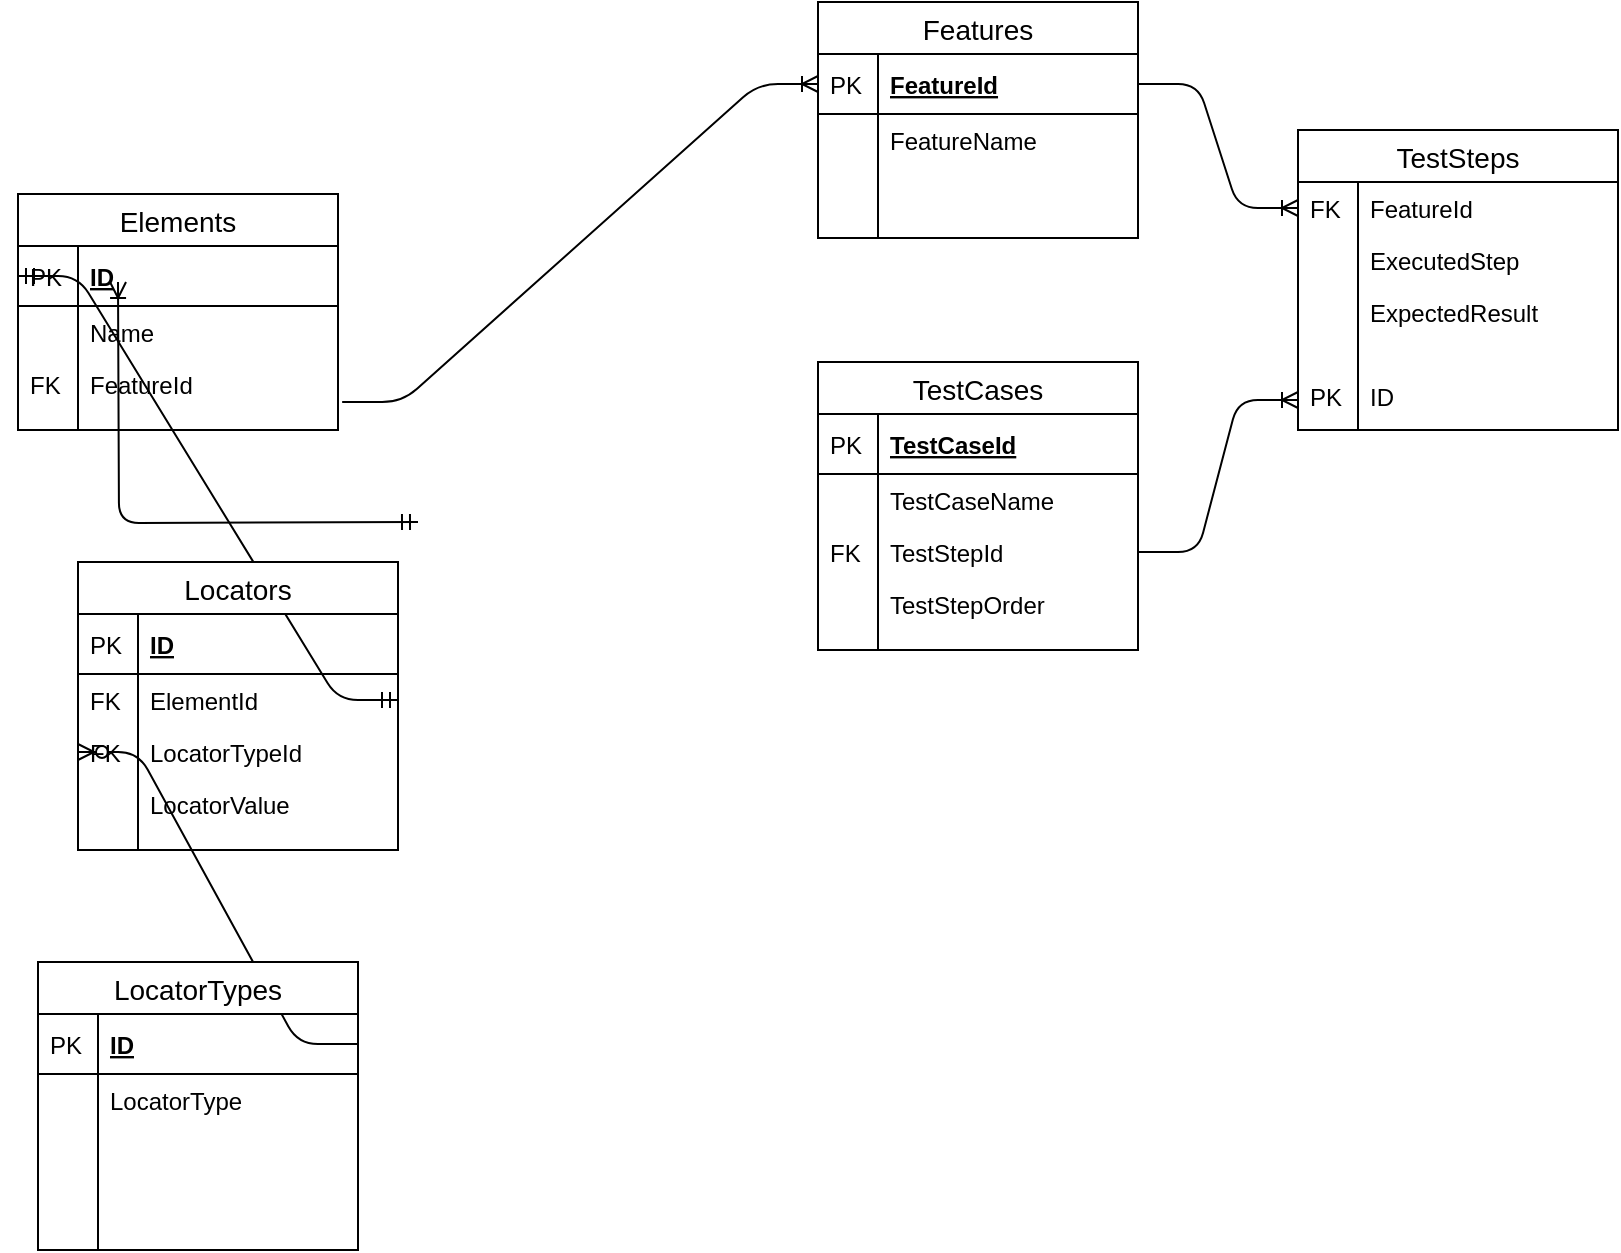 <mxfile version="13.1.2" type="github"><diagram name="Page-1" id="2ca16b54-16f6-2749-3443-fa8db7711227"><mxGraphModel dx="1422" dy="762" grid="1" gridSize="10" guides="1" tooltips="1" connect="1" arrows="1" fold="1" page="1" pageScale="1" pageWidth="1100" pageHeight="850" background="#ffffff" math="0" shadow="0"><root><mxCell id="0"/><mxCell id="1" parent="0"/><mxCell id="2ed32ef02a7f4228-18" style="edgeStyle=orthogonalEdgeStyle;html=1;entryX=0.5;entryY=0;dashed=1;labelBackgroundColor=none;startArrow=ERmandOne;endArrow=ERoneToMany;fontFamily=Verdana;fontSize=12;align=left;" parent="1" target="2ed32ef02a7f4228-8" edge="1"><mxGeometry relative="1" as="geometry"><mxPoint x="550" y="230" as="sourcePoint"/></mxGeometry></mxCell><mxCell id="2ed32ef02a7f4228-15" style="edgeStyle=orthogonalEdgeStyle;html=1;entryX=0.5;entryY=0;labelBackgroundColor=none;startArrow=ERmandOne;endArrow=ERoneToMany;fontFamily=Verdana;fontSize=12;align=left;" parent="1" target="2ed32ef02a7f4228-4" edge="1"><mxGeometry relative="1" as="geometry"><mxPoint x="200" y="340" as="sourcePoint"/></mxGeometry></mxCell><mxCell id="2ed32ef02a7f4228-13" value="" style="edgeStyle=orthogonalEdgeStyle;html=1;endArrow=ERoneToMany;startArrow=ERmandOne;labelBackgroundColor=none;fontFamily=Verdana;fontSize=12;align=left;exitX=0.5;exitY=1;entryX=0.5;entryY=0;" parent="1" source="2ed32ef02a7f4228-1" edge="1"><mxGeometry width="100" height="100" relative="1" as="geometry"><mxPoint x="350" y="370" as="sourcePoint"/><mxPoint x="200" y="250" as="targetPoint"/></mxGeometry></mxCell><mxCell id="s0W2Fh-UwN-fqPl_Ex6g-36" value="" style="edgeStyle=entityRelationEdgeStyle;fontSize=12;html=1;endArrow=ERoneToMany;entryX=0;entryY=0.5;entryDx=0;entryDy=0;exitX=1;exitY=0.5;exitDx=0;exitDy=0;" edge="1" parent="1" source="s0W2Fh-UwN-fqPl_Ex6g-15" target="s0W2Fh-UwN-fqPl_Ex6g-28"><mxGeometry width="100" height="100" relative="1" as="geometry"><mxPoint x="810" y="144" as="sourcePoint"/><mxPoint x="900" y="114" as="targetPoint"/></mxGeometry></mxCell><mxCell id="s0W2Fh-UwN-fqPl_Ex6g-55" value="" style="edgeStyle=entityRelationEdgeStyle;fontSize=12;html=1;endArrow=ERoneToMany;entryX=0;entryY=0.5;entryDx=0;entryDy=0;" edge="1" parent="1" source="s0W2Fh-UwN-fqPl_Ex6g-42" target="s0W2Fh-UwN-fqPl_Ex6g-50"><mxGeometry width="100" height="100" relative="1" as="geometry"><mxPoint x="790" y="384" as="sourcePoint"/><mxPoint x="920" y="274" as="targetPoint"/></mxGeometry></mxCell><mxCell id="s0W2Fh-UwN-fqPl_Ex6g-14" value="Features" style="swimlane;fontStyle=0;childLayout=stackLayout;horizontal=1;startSize=26;horizontalStack=0;resizeParent=1;resizeParentMax=0;resizeLast=0;collapsible=1;marginBottom=0;align=center;fontSize=14;" vertex="1" parent="1"><mxGeometry x="550" y="110" width="160" height="118" as="geometry"/></mxCell><mxCell id="s0W2Fh-UwN-fqPl_Ex6g-15" value="FeatureId" style="shape=partialRectangle;top=0;left=0;right=0;bottom=1;align=left;verticalAlign=middle;fillColor=none;spacingLeft=34;spacingRight=4;overflow=hidden;rotatable=0;points=[[0,0.5],[1,0.5]];portConstraint=eastwest;dropTarget=0;fontStyle=5;fontSize=12;" vertex="1" parent="s0W2Fh-UwN-fqPl_Ex6g-14"><mxGeometry y="26" width="160" height="30" as="geometry"/></mxCell><mxCell id="s0W2Fh-UwN-fqPl_Ex6g-16" value="PK" style="shape=partialRectangle;top=0;left=0;bottom=0;fillColor=none;align=left;verticalAlign=middle;spacingLeft=4;spacingRight=4;overflow=hidden;rotatable=0;points=[];portConstraint=eastwest;part=1;fontSize=12;" vertex="1" connectable="0" parent="s0W2Fh-UwN-fqPl_Ex6g-15"><mxGeometry width="30" height="30" as="geometry"/></mxCell><mxCell id="s0W2Fh-UwN-fqPl_Ex6g-17" value="FeatureName" style="shape=partialRectangle;top=0;left=0;right=0;bottom=0;align=left;verticalAlign=top;fillColor=none;spacingLeft=34;spacingRight=4;overflow=hidden;rotatable=0;points=[[0,0.5],[1,0.5]];portConstraint=eastwest;dropTarget=0;fontSize=12;" vertex="1" parent="s0W2Fh-UwN-fqPl_Ex6g-14"><mxGeometry y="56" width="160" height="26" as="geometry"/></mxCell><mxCell id="s0W2Fh-UwN-fqPl_Ex6g-18" value="" style="shape=partialRectangle;top=0;left=0;bottom=0;fillColor=none;align=left;verticalAlign=top;spacingLeft=4;spacingRight=4;overflow=hidden;rotatable=0;points=[];portConstraint=eastwest;part=1;fontSize=12;" vertex="1" connectable="0" parent="s0W2Fh-UwN-fqPl_Ex6g-17"><mxGeometry width="30" height="26" as="geometry"/></mxCell><mxCell id="s0W2Fh-UwN-fqPl_Ex6g-19" value="" style="shape=partialRectangle;top=0;left=0;right=0;bottom=0;align=left;verticalAlign=top;fillColor=none;spacingLeft=34;spacingRight=4;overflow=hidden;rotatable=0;points=[[0,0.5],[1,0.5]];portConstraint=eastwest;dropTarget=0;fontSize=12;" vertex="1" parent="s0W2Fh-UwN-fqPl_Ex6g-14"><mxGeometry y="82" width="160" height="26" as="geometry"/></mxCell><mxCell id="s0W2Fh-UwN-fqPl_Ex6g-20" value="" style="shape=partialRectangle;top=0;left=0;bottom=0;fillColor=none;align=left;verticalAlign=top;spacingLeft=4;spacingRight=4;overflow=hidden;rotatable=0;points=[];portConstraint=eastwest;part=1;fontSize=12;" vertex="1" connectable="0" parent="s0W2Fh-UwN-fqPl_Ex6g-19"><mxGeometry width="30" height="26" as="geometry"/></mxCell><mxCell id="s0W2Fh-UwN-fqPl_Ex6g-23" value="" style="shape=partialRectangle;top=0;left=0;right=0;bottom=0;align=left;verticalAlign=top;fillColor=none;spacingLeft=34;spacingRight=4;overflow=hidden;rotatable=0;points=[[0,0.5],[1,0.5]];portConstraint=eastwest;dropTarget=0;fontSize=12;" vertex="1" parent="s0W2Fh-UwN-fqPl_Ex6g-14"><mxGeometry y="108" width="160" height="10" as="geometry"/></mxCell><mxCell id="s0W2Fh-UwN-fqPl_Ex6g-24" value="" style="shape=partialRectangle;top=0;left=0;bottom=0;fillColor=none;align=left;verticalAlign=top;spacingLeft=4;spacingRight=4;overflow=hidden;rotatable=0;points=[];portConstraint=eastwest;part=1;fontSize=12;" vertex="1" connectable="0" parent="s0W2Fh-UwN-fqPl_Ex6g-23"><mxGeometry width="30" height="10" as="geometry"/></mxCell><mxCell id="s0W2Fh-UwN-fqPl_Ex6g-25" value="TestSteps" style="swimlane;fontStyle=0;childLayout=stackLayout;horizontal=1;startSize=26;horizontalStack=0;resizeParent=1;resizeParentMax=0;resizeLast=0;collapsible=1;marginBottom=0;align=center;fontSize=14;" vertex="1" parent="1"><mxGeometry x="790" y="174" width="160" height="150" as="geometry"><mxRectangle x="360" y="27" width="90" height="26" as="alternateBounds"/></mxGeometry></mxCell><mxCell id="s0W2Fh-UwN-fqPl_Ex6g-28" value="FeatureId&#10;" style="shape=partialRectangle;top=0;left=0;right=0;bottom=0;align=left;verticalAlign=top;fillColor=none;spacingLeft=34;spacingRight=4;overflow=hidden;rotatable=0;points=[[0,0.5],[1,0.5]];portConstraint=eastwest;dropTarget=0;fontSize=12;" vertex="1" parent="s0W2Fh-UwN-fqPl_Ex6g-25"><mxGeometry y="26" width="160" height="26" as="geometry"/></mxCell><mxCell id="s0W2Fh-UwN-fqPl_Ex6g-29" value="FK" style="shape=partialRectangle;top=0;left=0;bottom=0;fillColor=none;align=left;verticalAlign=top;spacingLeft=4;spacingRight=4;overflow=hidden;rotatable=0;points=[];portConstraint=eastwest;part=1;fontSize=12;" vertex="1" connectable="0" parent="s0W2Fh-UwN-fqPl_Ex6g-28"><mxGeometry width="30" height="26" as="geometry"/></mxCell><mxCell id="s0W2Fh-UwN-fqPl_Ex6g-30" value="ExecutedStep" style="shape=partialRectangle;top=0;left=0;right=0;bottom=0;align=left;verticalAlign=top;fillColor=none;spacingLeft=34;spacingRight=4;overflow=hidden;rotatable=0;points=[[0,0.5],[1,0.5]];portConstraint=eastwest;dropTarget=0;fontSize=12;" vertex="1" parent="s0W2Fh-UwN-fqPl_Ex6g-25"><mxGeometry y="52" width="160" height="26" as="geometry"/></mxCell><mxCell id="s0W2Fh-UwN-fqPl_Ex6g-31" value="" style="shape=partialRectangle;top=0;left=0;bottom=0;fillColor=none;align=left;verticalAlign=top;spacingLeft=4;spacingRight=4;overflow=hidden;rotatable=0;points=[];portConstraint=eastwest;part=1;fontSize=12;" vertex="1" connectable="0" parent="s0W2Fh-UwN-fqPl_Ex6g-30"><mxGeometry width="30" height="26" as="geometry"/></mxCell><mxCell id="s0W2Fh-UwN-fqPl_Ex6g-32" value="ExpectedResult&#10;" style="shape=partialRectangle;top=0;left=0;right=0;bottom=0;align=left;verticalAlign=top;fillColor=none;spacingLeft=34;spacingRight=4;overflow=hidden;rotatable=0;points=[[0,0.5],[1,0.5]];portConstraint=eastwest;dropTarget=0;fontSize=12;" vertex="1" parent="s0W2Fh-UwN-fqPl_Ex6g-25"><mxGeometry y="78" width="160" height="32" as="geometry"/></mxCell><mxCell id="s0W2Fh-UwN-fqPl_Ex6g-33" value="" style="shape=partialRectangle;top=0;left=0;bottom=0;fillColor=none;align=left;verticalAlign=top;spacingLeft=4;spacingRight=4;overflow=hidden;rotatable=0;points=[];portConstraint=eastwest;part=1;fontSize=12;" vertex="1" connectable="0" parent="s0W2Fh-UwN-fqPl_Ex6g-32"><mxGeometry width="30" height="32" as="geometry"/></mxCell><mxCell id="s0W2Fh-UwN-fqPl_Ex6g-34" value="" style="shape=partialRectangle;top=0;left=0;right=0;bottom=0;align=left;verticalAlign=top;fillColor=none;spacingLeft=34;spacingRight=4;overflow=hidden;rotatable=0;points=[[0,0.5],[1,0.5]];portConstraint=eastwest;dropTarget=0;fontSize=12;" vertex="1" parent="s0W2Fh-UwN-fqPl_Ex6g-25"><mxGeometry y="110" width="160" height="10" as="geometry"/></mxCell><mxCell id="s0W2Fh-UwN-fqPl_Ex6g-35" value="" style="shape=partialRectangle;top=0;left=0;bottom=0;fillColor=none;align=left;verticalAlign=top;spacingLeft=4;spacingRight=4;overflow=hidden;rotatable=0;points=[];portConstraint=eastwest;part=1;fontSize=12;" vertex="1" connectable="0" parent="s0W2Fh-UwN-fqPl_Ex6g-34"><mxGeometry width="30" height="10" as="geometry"/></mxCell><mxCell id="s0W2Fh-UwN-fqPl_Ex6g-50" value="ID&#10;" style="shape=partialRectangle;top=0;left=0;right=0;bottom=0;align=left;verticalAlign=top;fillColor=none;spacingLeft=34;spacingRight=4;overflow=hidden;rotatable=0;points=[[0,0.5],[1,0.5]];portConstraint=eastwest;dropTarget=0;fontSize=12;" vertex="1" parent="s0W2Fh-UwN-fqPl_Ex6g-25"><mxGeometry y="120" width="160" height="30" as="geometry"/></mxCell><mxCell id="s0W2Fh-UwN-fqPl_Ex6g-51" value="PK" style="shape=partialRectangle;top=0;left=0;bottom=0;fillColor=none;align=left;verticalAlign=top;spacingLeft=4;spacingRight=4;overflow=hidden;rotatable=0;points=[];portConstraint=eastwest;part=1;fontSize=12;" vertex="1" connectable="0" parent="s0W2Fh-UwN-fqPl_Ex6g-50"><mxGeometry width="30" height="30" as="geometry"/></mxCell><mxCell id="s0W2Fh-UwN-fqPl_Ex6g-37" value="TestCases" style="swimlane;fontStyle=0;childLayout=stackLayout;horizontal=1;startSize=26;horizontalStack=0;resizeParent=1;resizeParentMax=0;resizeLast=0;collapsible=1;marginBottom=0;align=center;fontSize=14;" vertex="1" parent="1"><mxGeometry x="550" y="290" width="160" height="144" as="geometry"/></mxCell><mxCell id="s0W2Fh-UwN-fqPl_Ex6g-38" value="TestCaseId" style="shape=partialRectangle;top=0;left=0;right=0;bottom=1;align=left;verticalAlign=middle;fillColor=none;spacingLeft=34;spacingRight=4;overflow=hidden;rotatable=0;points=[[0,0.5],[1,0.5]];portConstraint=eastwest;dropTarget=0;fontStyle=5;fontSize=12;" vertex="1" parent="s0W2Fh-UwN-fqPl_Ex6g-37"><mxGeometry y="26" width="160" height="30" as="geometry"/></mxCell><mxCell id="s0W2Fh-UwN-fqPl_Ex6g-39" value="PK" style="shape=partialRectangle;top=0;left=0;bottom=0;fillColor=none;align=left;verticalAlign=middle;spacingLeft=4;spacingRight=4;overflow=hidden;rotatable=0;points=[];portConstraint=eastwest;part=1;fontSize=12;" vertex="1" connectable="0" parent="s0W2Fh-UwN-fqPl_Ex6g-38"><mxGeometry width="30" height="30" as="geometry"/></mxCell><mxCell id="s0W2Fh-UwN-fqPl_Ex6g-40" value="TestCaseName&#10;" style="shape=partialRectangle;top=0;left=0;right=0;bottom=0;align=left;verticalAlign=top;fillColor=none;spacingLeft=34;spacingRight=4;overflow=hidden;rotatable=0;points=[[0,0.5],[1,0.5]];portConstraint=eastwest;dropTarget=0;fontSize=12;" vertex="1" parent="s0W2Fh-UwN-fqPl_Ex6g-37"><mxGeometry y="56" width="160" height="26" as="geometry"/></mxCell><mxCell id="s0W2Fh-UwN-fqPl_Ex6g-41" value="" style="shape=partialRectangle;top=0;left=0;bottom=0;fillColor=none;align=left;verticalAlign=top;spacingLeft=4;spacingRight=4;overflow=hidden;rotatable=0;points=[];portConstraint=eastwest;part=1;fontSize=12;" vertex="1" connectable="0" parent="s0W2Fh-UwN-fqPl_Ex6g-40"><mxGeometry width="30" height="26" as="geometry"/></mxCell><mxCell id="s0W2Fh-UwN-fqPl_Ex6g-42" value="TestStepId" style="shape=partialRectangle;top=0;left=0;right=0;bottom=0;align=left;verticalAlign=top;fillColor=none;spacingLeft=34;spacingRight=4;overflow=hidden;rotatable=0;points=[[0,0.5],[1,0.5]];portConstraint=eastwest;dropTarget=0;fontSize=12;" vertex="1" parent="s0W2Fh-UwN-fqPl_Ex6g-37"><mxGeometry y="82" width="160" height="26" as="geometry"/></mxCell><mxCell id="s0W2Fh-UwN-fqPl_Ex6g-43" value="FK" style="shape=partialRectangle;top=0;left=0;bottom=0;fillColor=none;align=left;verticalAlign=top;spacingLeft=4;spacingRight=4;overflow=hidden;rotatable=0;points=[];portConstraint=eastwest;part=1;fontSize=12;" vertex="1" connectable="0" parent="s0W2Fh-UwN-fqPl_Ex6g-42"><mxGeometry width="30" height="26" as="geometry"/></mxCell><mxCell id="s0W2Fh-UwN-fqPl_Ex6g-44" value="TestStepOrder" style="shape=partialRectangle;top=0;left=0;right=0;bottom=0;align=left;verticalAlign=top;fillColor=none;spacingLeft=34;spacingRight=4;overflow=hidden;rotatable=0;points=[[0,0.5],[1,0.5]];portConstraint=eastwest;dropTarget=0;fontSize=12;" vertex="1" parent="s0W2Fh-UwN-fqPl_Ex6g-37"><mxGeometry y="108" width="160" height="26" as="geometry"/></mxCell><mxCell id="s0W2Fh-UwN-fqPl_Ex6g-45" value="" style="shape=partialRectangle;top=0;left=0;bottom=0;fillColor=none;align=left;verticalAlign=top;spacingLeft=4;spacingRight=4;overflow=hidden;rotatable=0;points=[];portConstraint=eastwest;part=1;fontSize=12;" vertex="1" connectable="0" parent="s0W2Fh-UwN-fqPl_Ex6g-44"><mxGeometry width="30" height="26" as="geometry"/></mxCell><mxCell id="s0W2Fh-UwN-fqPl_Ex6g-46" value="" style="shape=partialRectangle;top=0;left=0;right=0;bottom=0;align=left;verticalAlign=top;fillColor=none;spacingLeft=34;spacingRight=4;overflow=hidden;rotatable=0;points=[[0,0.5],[1,0.5]];portConstraint=eastwest;dropTarget=0;fontSize=12;" vertex="1" parent="s0W2Fh-UwN-fqPl_Ex6g-37"><mxGeometry y="134" width="160" height="10" as="geometry"/></mxCell><mxCell id="s0W2Fh-UwN-fqPl_Ex6g-47" value="" style="shape=partialRectangle;top=0;left=0;bottom=0;fillColor=none;align=left;verticalAlign=top;spacingLeft=4;spacingRight=4;overflow=hidden;rotatable=0;points=[];portConstraint=eastwest;part=1;fontSize=12;" vertex="1" connectable="0" parent="s0W2Fh-UwN-fqPl_Ex6g-46"><mxGeometry width="30" height="10" as="geometry"/></mxCell><mxCell id="s0W2Fh-UwN-fqPl_Ex6g-91" value="" style="edgeStyle=entityRelationEdgeStyle;fontSize=12;html=1;endArrow=ERzeroToMany;endFill=1;entryX=0;entryY=0.5;entryDx=0;entryDy=0;exitX=1;exitY=0.5;exitDx=0;exitDy=0;" edge="1" parent="1" source="s0W2Fh-UwN-fqPl_Ex6g-79" target="s0W2Fh-UwN-fqPl_Ex6g-72"><mxGeometry width="100" height="100" relative="1" as="geometry"><mxPoint x="90" y="620" as="sourcePoint"/><mxPoint x="340" y="520" as="targetPoint"/></mxGeometry></mxCell><mxCell id="s0W2Fh-UwN-fqPl_Ex6g-56" value="Elements" style="swimlane;fontStyle=0;childLayout=stackLayout;horizontal=1;startSize=26;horizontalStack=0;resizeParent=1;resizeParentMax=0;resizeLast=0;collapsible=1;marginBottom=0;align=center;fontSize=14;" vertex="1" parent="1"><mxGeometry x="150" y="206" width="160" height="118" as="geometry"/></mxCell><mxCell id="s0W2Fh-UwN-fqPl_Ex6g-57" value="ID" style="shape=partialRectangle;top=0;left=0;right=0;bottom=1;align=left;verticalAlign=middle;fillColor=none;spacingLeft=34;spacingRight=4;overflow=hidden;rotatable=0;points=[[0,0.5],[1,0.5]];portConstraint=eastwest;dropTarget=0;fontStyle=5;fontSize=12;" vertex="1" parent="s0W2Fh-UwN-fqPl_Ex6g-56"><mxGeometry y="26" width="160" height="30" as="geometry"/></mxCell><mxCell id="s0W2Fh-UwN-fqPl_Ex6g-58" value="PK" style="shape=partialRectangle;top=0;left=0;bottom=0;fillColor=none;align=left;verticalAlign=middle;spacingLeft=4;spacingRight=4;overflow=hidden;rotatable=0;points=[];portConstraint=eastwest;part=1;fontSize=12;" vertex="1" connectable="0" parent="s0W2Fh-UwN-fqPl_Ex6g-57"><mxGeometry width="30" height="30" as="geometry"/></mxCell><mxCell id="s0W2Fh-UwN-fqPl_Ex6g-59" value="Name" style="shape=partialRectangle;top=0;left=0;right=0;bottom=0;align=left;verticalAlign=top;fillColor=none;spacingLeft=34;spacingRight=4;overflow=hidden;rotatable=0;points=[[0,0.5],[1,0.5]];portConstraint=eastwest;dropTarget=0;fontSize=12;" vertex="1" parent="s0W2Fh-UwN-fqPl_Ex6g-56"><mxGeometry y="56" width="160" height="26" as="geometry"/></mxCell><mxCell id="s0W2Fh-UwN-fqPl_Ex6g-60" value="" style="shape=partialRectangle;top=0;left=0;bottom=0;fillColor=none;align=left;verticalAlign=top;spacingLeft=4;spacingRight=4;overflow=hidden;rotatable=0;points=[];portConstraint=eastwest;part=1;fontSize=12;" vertex="1" connectable="0" parent="s0W2Fh-UwN-fqPl_Ex6g-59"><mxGeometry width="30" height="26" as="geometry"/></mxCell><mxCell id="s0W2Fh-UwN-fqPl_Ex6g-63" value="FeatureId" style="shape=partialRectangle;top=0;left=0;right=0;bottom=0;align=left;verticalAlign=top;fillColor=none;spacingLeft=34;spacingRight=4;overflow=hidden;rotatable=0;points=[[0,0.5],[1,0.5]];portConstraint=eastwest;dropTarget=0;fontSize=12;" vertex="1" parent="s0W2Fh-UwN-fqPl_Ex6g-56"><mxGeometry y="82" width="160" height="26" as="geometry"/></mxCell><mxCell id="s0W2Fh-UwN-fqPl_Ex6g-64" value="FK" style="shape=partialRectangle;top=0;left=0;bottom=0;fillColor=none;align=left;verticalAlign=top;spacingLeft=4;spacingRight=4;overflow=hidden;rotatable=0;points=[];portConstraint=eastwest;part=1;fontSize=12;" vertex="1" connectable="0" parent="s0W2Fh-UwN-fqPl_Ex6g-63"><mxGeometry width="30" height="26" as="geometry"/></mxCell><mxCell id="s0W2Fh-UwN-fqPl_Ex6g-65" value="" style="shape=partialRectangle;top=0;left=0;right=0;bottom=0;align=left;verticalAlign=top;fillColor=none;spacingLeft=34;spacingRight=4;overflow=hidden;rotatable=0;points=[[0,0.5],[1,0.5]];portConstraint=eastwest;dropTarget=0;fontSize=12;" vertex="1" parent="s0W2Fh-UwN-fqPl_Ex6g-56"><mxGeometry y="108" width="160" height="10" as="geometry"/></mxCell><mxCell id="s0W2Fh-UwN-fqPl_Ex6g-66" value="" style="shape=partialRectangle;top=0;left=0;bottom=0;fillColor=none;align=left;verticalAlign=top;spacingLeft=4;spacingRight=4;overflow=hidden;rotatable=0;points=[];portConstraint=eastwest;part=1;fontSize=12;" vertex="1" connectable="0" parent="s0W2Fh-UwN-fqPl_Ex6g-65"><mxGeometry width="30" height="10" as="geometry"/></mxCell><mxCell id="s0W2Fh-UwN-fqPl_Ex6g-93" value="" style="edgeStyle=entityRelationEdgeStyle;fontSize=12;html=1;endArrow=ERoneToMany;exitX=1.013;exitY=-0.4;exitDx=0;exitDy=0;exitPerimeter=0;entryX=0;entryY=0.5;entryDx=0;entryDy=0;" edge="1" parent="1" source="s0W2Fh-UwN-fqPl_Ex6g-65" target="s0W2Fh-UwN-fqPl_Ex6g-15"><mxGeometry width="100" height="100" relative="1" as="geometry"><mxPoint x="50" y="450" as="sourcePoint"/><mxPoint x="150" y="350" as="targetPoint"/></mxGeometry></mxCell><mxCell id="s0W2Fh-UwN-fqPl_Ex6g-95" value="" style="edgeStyle=entityRelationEdgeStyle;fontSize=12;html=1;endArrow=ERmandOne;startArrow=ERmandOne;entryX=0;entryY=0.5;entryDx=0;entryDy=0;exitX=1;exitY=0.5;exitDx=0;exitDy=0;" edge="1" parent="1" source="s0W2Fh-UwN-fqPl_Ex6g-70" target="s0W2Fh-UwN-fqPl_Ex6g-57"><mxGeometry width="100" height="100" relative="1" as="geometry"><mxPoint x="40" y="434" as="sourcePoint"/><mxPoint x="140" y="334" as="targetPoint"/></mxGeometry></mxCell><mxCell id="s0W2Fh-UwN-fqPl_Ex6g-78" value="LocatorTypes" style="swimlane;fontStyle=0;childLayout=stackLayout;horizontal=1;startSize=26;horizontalStack=0;resizeParent=1;resizeParentMax=0;resizeLast=0;collapsible=1;marginBottom=0;align=center;fontSize=14;" vertex="1" parent="1"><mxGeometry x="160" y="590" width="160" height="144" as="geometry"/></mxCell><mxCell id="s0W2Fh-UwN-fqPl_Ex6g-79" value="ID" style="shape=partialRectangle;top=0;left=0;right=0;bottom=1;align=left;verticalAlign=middle;fillColor=none;spacingLeft=34;spacingRight=4;overflow=hidden;rotatable=0;points=[[0,0.5],[1,0.5]];portConstraint=eastwest;dropTarget=0;fontStyle=5;fontSize=12;" vertex="1" parent="s0W2Fh-UwN-fqPl_Ex6g-78"><mxGeometry y="26" width="160" height="30" as="geometry"/></mxCell><mxCell id="s0W2Fh-UwN-fqPl_Ex6g-80" value="PK" style="shape=partialRectangle;top=0;left=0;bottom=0;fillColor=none;align=left;verticalAlign=middle;spacingLeft=4;spacingRight=4;overflow=hidden;rotatable=0;points=[];portConstraint=eastwest;part=1;fontSize=12;" vertex="1" connectable="0" parent="s0W2Fh-UwN-fqPl_Ex6g-79"><mxGeometry width="30" height="30" as="geometry"/></mxCell><mxCell id="s0W2Fh-UwN-fqPl_Ex6g-81" value="LocatorType" style="shape=partialRectangle;top=0;left=0;right=0;bottom=0;align=left;verticalAlign=top;fillColor=none;spacingLeft=34;spacingRight=4;overflow=hidden;rotatable=0;points=[[0,0.5],[1,0.5]];portConstraint=eastwest;dropTarget=0;fontSize=12;" vertex="1" parent="s0W2Fh-UwN-fqPl_Ex6g-78"><mxGeometry y="56" width="160" height="26" as="geometry"/></mxCell><mxCell id="s0W2Fh-UwN-fqPl_Ex6g-82" value="" style="shape=partialRectangle;top=0;left=0;bottom=0;fillColor=none;align=left;verticalAlign=top;spacingLeft=4;spacingRight=4;overflow=hidden;rotatable=0;points=[];portConstraint=eastwest;part=1;fontSize=12;" vertex="1" connectable="0" parent="s0W2Fh-UwN-fqPl_Ex6g-81"><mxGeometry width="30" height="26" as="geometry"/></mxCell><mxCell id="s0W2Fh-UwN-fqPl_Ex6g-83" value="" style="shape=partialRectangle;top=0;left=0;right=0;bottom=0;align=left;verticalAlign=top;fillColor=none;spacingLeft=34;spacingRight=4;overflow=hidden;rotatable=0;points=[[0,0.5],[1,0.5]];portConstraint=eastwest;dropTarget=0;fontSize=12;" vertex="1" parent="s0W2Fh-UwN-fqPl_Ex6g-78"><mxGeometry y="82" width="160" height="26" as="geometry"/></mxCell><mxCell id="s0W2Fh-UwN-fqPl_Ex6g-84" value="" style="shape=partialRectangle;top=0;left=0;bottom=0;fillColor=none;align=left;verticalAlign=top;spacingLeft=4;spacingRight=4;overflow=hidden;rotatable=0;points=[];portConstraint=eastwest;part=1;fontSize=12;" vertex="1" connectable="0" parent="s0W2Fh-UwN-fqPl_Ex6g-83"><mxGeometry width="30" height="26" as="geometry"/></mxCell><mxCell id="s0W2Fh-UwN-fqPl_Ex6g-85" value="" style="shape=partialRectangle;top=0;left=0;right=0;bottom=0;align=left;verticalAlign=top;fillColor=none;spacingLeft=34;spacingRight=4;overflow=hidden;rotatable=0;points=[[0,0.5],[1,0.5]];portConstraint=eastwest;dropTarget=0;fontSize=12;" vertex="1" parent="s0W2Fh-UwN-fqPl_Ex6g-78"><mxGeometry y="108" width="160" height="26" as="geometry"/></mxCell><mxCell id="s0W2Fh-UwN-fqPl_Ex6g-86" value="" style="shape=partialRectangle;top=0;left=0;bottom=0;fillColor=none;align=left;verticalAlign=top;spacingLeft=4;spacingRight=4;overflow=hidden;rotatable=0;points=[];portConstraint=eastwest;part=1;fontSize=12;" vertex="1" connectable="0" parent="s0W2Fh-UwN-fqPl_Ex6g-85"><mxGeometry width="30" height="26" as="geometry"/></mxCell><mxCell id="s0W2Fh-UwN-fqPl_Ex6g-87" value="" style="shape=partialRectangle;top=0;left=0;right=0;bottom=0;align=left;verticalAlign=top;fillColor=none;spacingLeft=34;spacingRight=4;overflow=hidden;rotatable=0;points=[[0,0.5],[1,0.5]];portConstraint=eastwest;dropTarget=0;fontSize=12;" vertex="1" parent="s0W2Fh-UwN-fqPl_Ex6g-78"><mxGeometry y="134" width="160" height="10" as="geometry"/></mxCell><mxCell id="s0W2Fh-UwN-fqPl_Ex6g-88" value="" style="shape=partialRectangle;top=0;left=0;bottom=0;fillColor=none;align=left;verticalAlign=top;spacingLeft=4;spacingRight=4;overflow=hidden;rotatable=0;points=[];portConstraint=eastwest;part=1;fontSize=12;" vertex="1" connectable="0" parent="s0W2Fh-UwN-fqPl_Ex6g-87"><mxGeometry width="30" height="10" as="geometry"/></mxCell><mxCell id="s0W2Fh-UwN-fqPl_Ex6g-67" value="Locators" style="swimlane;fontStyle=0;childLayout=stackLayout;horizontal=1;startSize=26;horizontalStack=0;resizeParent=1;resizeParentMax=0;resizeLast=0;collapsible=1;marginBottom=0;align=center;fontSize=14;" vertex="1" parent="1"><mxGeometry x="180" y="390" width="160" height="144" as="geometry"/></mxCell><mxCell id="s0W2Fh-UwN-fqPl_Ex6g-68" value="ID" style="shape=partialRectangle;top=0;left=0;right=0;bottom=1;align=left;verticalAlign=middle;fillColor=none;spacingLeft=34;spacingRight=4;overflow=hidden;rotatable=0;points=[[0,0.5],[1,0.5]];portConstraint=eastwest;dropTarget=0;fontStyle=5;fontSize=12;" vertex="1" parent="s0W2Fh-UwN-fqPl_Ex6g-67"><mxGeometry y="26" width="160" height="30" as="geometry"/></mxCell><mxCell id="s0W2Fh-UwN-fqPl_Ex6g-69" value="PK" style="shape=partialRectangle;top=0;left=0;bottom=0;fillColor=none;align=left;verticalAlign=middle;spacingLeft=4;spacingRight=4;overflow=hidden;rotatable=0;points=[];portConstraint=eastwest;part=1;fontSize=12;" vertex="1" connectable="0" parent="s0W2Fh-UwN-fqPl_Ex6g-68"><mxGeometry width="30" height="30" as="geometry"/></mxCell><mxCell id="s0W2Fh-UwN-fqPl_Ex6g-70" value="ElementId" style="shape=partialRectangle;top=0;left=0;right=0;bottom=0;align=left;verticalAlign=top;fillColor=none;spacingLeft=34;spacingRight=4;overflow=hidden;rotatable=0;points=[[0,0.5],[1,0.5]];portConstraint=eastwest;dropTarget=0;fontSize=12;" vertex="1" parent="s0W2Fh-UwN-fqPl_Ex6g-67"><mxGeometry y="56" width="160" height="26" as="geometry"/></mxCell><mxCell id="s0W2Fh-UwN-fqPl_Ex6g-71" value="FK" style="shape=partialRectangle;top=0;left=0;bottom=0;fillColor=none;align=left;verticalAlign=top;spacingLeft=4;spacingRight=4;overflow=hidden;rotatable=0;points=[];portConstraint=eastwest;part=1;fontSize=12;" vertex="1" connectable="0" parent="s0W2Fh-UwN-fqPl_Ex6g-70"><mxGeometry width="30" height="26" as="geometry"/></mxCell><mxCell id="s0W2Fh-UwN-fqPl_Ex6g-72" value="LocatorTypeId" style="shape=partialRectangle;top=0;left=0;right=0;bottom=0;align=left;verticalAlign=top;fillColor=none;spacingLeft=34;spacingRight=4;overflow=hidden;rotatable=0;points=[[0,0.5],[1,0.5]];portConstraint=eastwest;dropTarget=0;fontSize=12;" vertex="1" parent="s0W2Fh-UwN-fqPl_Ex6g-67"><mxGeometry y="82" width="160" height="26" as="geometry"/></mxCell><mxCell id="s0W2Fh-UwN-fqPl_Ex6g-73" value="FK" style="shape=partialRectangle;top=0;left=0;bottom=0;fillColor=none;align=left;verticalAlign=top;spacingLeft=4;spacingRight=4;overflow=hidden;rotatable=0;points=[];portConstraint=eastwest;part=1;fontSize=12;" vertex="1" connectable="0" parent="s0W2Fh-UwN-fqPl_Ex6g-72"><mxGeometry width="30" height="26" as="geometry"/></mxCell><mxCell id="s0W2Fh-UwN-fqPl_Ex6g-74" value="LocatorValue" style="shape=partialRectangle;top=0;left=0;right=0;bottom=0;align=left;verticalAlign=top;fillColor=none;spacingLeft=34;spacingRight=4;overflow=hidden;rotatable=0;points=[[0,0.5],[1,0.5]];portConstraint=eastwest;dropTarget=0;fontSize=12;" vertex="1" parent="s0W2Fh-UwN-fqPl_Ex6g-67"><mxGeometry y="108" width="160" height="26" as="geometry"/></mxCell><mxCell id="s0W2Fh-UwN-fqPl_Ex6g-75" value="" style="shape=partialRectangle;top=0;left=0;bottom=0;fillColor=none;align=left;verticalAlign=top;spacingLeft=4;spacingRight=4;overflow=hidden;rotatable=0;points=[];portConstraint=eastwest;part=1;fontSize=12;" vertex="1" connectable="0" parent="s0W2Fh-UwN-fqPl_Ex6g-74"><mxGeometry width="30" height="26" as="geometry"/></mxCell><mxCell id="s0W2Fh-UwN-fqPl_Ex6g-76" value="" style="shape=partialRectangle;top=0;left=0;right=0;bottom=0;align=left;verticalAlign=top;fillColor=none;spacingLeft=34;spacingRight=4;overflow=hidden;rotatable=0;points=[[0,0.5],[1,0.5]];portConstraint=eastwest;dropTarget=0;fontSize=12;" vertex="1" parent="s0W2Fh-UwN-fqPl_Ex6g-67"><mxGeometry y="134" width="160" height="10" as="geometry"/></mxCell><mxCell id="s0W2Fh-UwN-fqPl_Ex6g-77" value="" style="shape=partialRectangle;top=0;left=0;bottom=0;fillColor=none;align=left;verticalAlign=top;spacingLeft=4;spacingRight=4;overflow=hidden;rotatable=0;points=[];portConstraint=eastwest;part=1;fontSize=12;" vertex="1" connectable="0" parent="s0W2Fh-UwN-fqPl_Ex6g-76"><mxGeometry width="30" height="10" as="geometry"/></mxCell></root></mxGraphModel></diagram></mxfile>